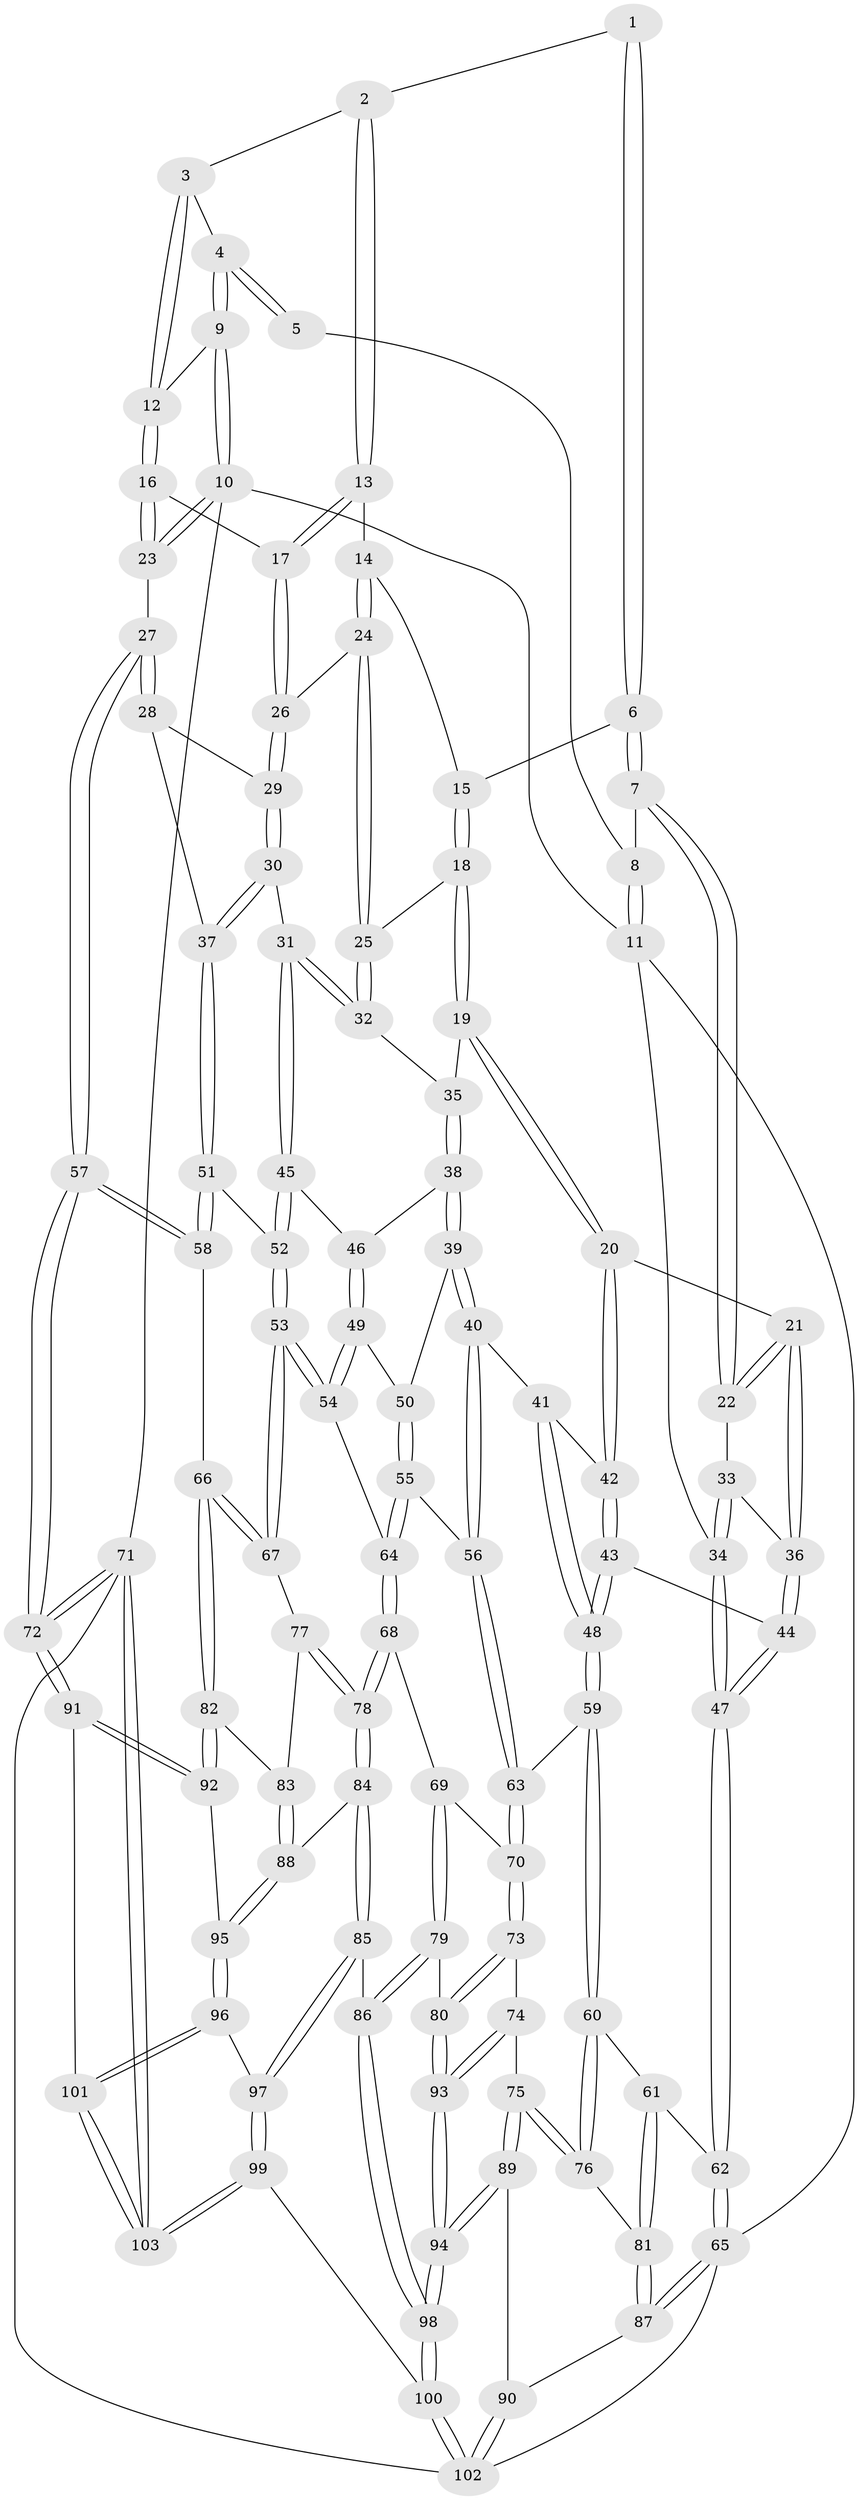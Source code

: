 // Generated by graph-tools (version 1.1) at 2025/27/03/09/25 03:27:03]
// undirected, 103 vertices, 254 edges
graph export_dot {
graph [start="1"]
  node [color=gray90,style=filled];
  1 [pos="+0.5955356936963816+0"];
  2 [pos="+0.7401870781212877+0.06653396924478766"];
  3 [pos="+0.7504095259178016+0.05656600069779124"];
  4 [pos="+1+0"];
  5 [pos="+0.5781238648375996+0"];
  6 [pos="+0.5894983394629254+0.05304942675412786"];
  7 [pos="+0.3334537233043081+0.13086323355535107"];
  8 [pos="+0.3010846308303886+0"];
  9 [pos="+1+0"];
  10 [pos="+1+0"];
  11 [pos="+0+0"];
  12 [pos="+0.8908006177323952+0.09976360893128097"];
  13 [pos="+0.731199474975164+0.08714170391619122"];
  14 [pos="+0.6767919455933538+0.13616438719287352"];
  15 [pos="+0.5919480020984227+0.05760093778259726"];
  16 [pos="+0.8853882879327182+0.12044102797903601"];
  17 [pos="+0.8695140802730139+0.1583231384350066"];
  18 [pos="+0.5305433620301606+0.18037283973718846"];
  19 [pos="+0.4010900230566687+0.21198331473228496"];
  20 [pos="+0.3545720575901237+0.19550507723310512"];
  21 [pos="+0.33660560722524996+0.15115251368397226"];
  22 [pos="+0.332082994191629+0.13923378361211355"];
  23 [pos="+1+0.24094077336447778"];
  24 [pos="+0.6774591906518481+0.15625130340351015"];
  25 [pos="+0.6657806345553285+0.22056355047285434"];
  26 [pos="+0.8685470420021203+0.1685815119550354"];
  27 [pos="+1+0.33835130324844837"];
  28 [pos="+0.9618761936828005+0.24807968145778747"];
  29 [pos="+0.8709785315194604+0.1888880173320217"];
  30 [pos="+0.7614081646208619+0.3053802190220389"];
  31 [pos="+0.6936185225094581+0.29543761143079467"];
  32 [pos="+0.6752718811473812+0.26096935226609613"];
  33 [pos="+0.1230406250774844+0.16244285797748148"];
  34 [pos="+0+0"];
  35 [pos="+0.4661281505882394+0.26947860934294476"];
  36 [pos="+0.09348545957686641+0.31531973081512"];
  37 [pos="+0.8162294922445139+0.3636755904338901"];
  38 [pos="+0.5043931485762079+0.33846343113545335"];
  39 [pos="+0.5054557673120014+0.3788508566723447"];
  40 [pos="+0.3604716648067591+0.3986259297180388"];
  41 [pos="+0.32997772365741385+0.3040996651775899"];
  42 [pos="+0.328856783037866+0.2637237119802578"];
  43 [pos="+0.1056378618708139+0.3526174510419192"];
  44 [pos="+0.08629662676066208+0.34557837860527657"];
  45 [pos="+0.6910492194281631+0.2990389483085719"];
  46 [pos="+0.6814462237381269+0.3056222128979385"];
  47 [pos="+0+0.4119180417094615"];
  48 [pos="+0.19095769573273214+0.4506470256308753"];
  49 [pos="+0.5716068334710677+0.43050835713173063"];
  50 [pos="+0.509479684739794+0.3875701047590639"];
  51 [pos="+0.8823109905968287+0.46591045243207985"];
  52 [pos="+0.6894537600453545+0.5183739148644266"];
  53 [pos="+0.6730443532988253+0.5328980617034319"];
  54 [pos="+0.5790947417386736+0.4684323915417256"];
  55 [pos="+0.41577107678517067+0.5130305828847069"];
  56 [pos="+0.3622241470624059+0.5012149317682039"];
  57 [pos="+1+0.5224732083277568"];
  58 [pos="+1+0.5385510157924387"];
  59 [pos="+0.21100170245919986+0.5137702434941142"];
  60 [pos="+0.18028123317229275+0.5557663624762084"];
  61 [pos="+0+0.47098574829001055"];
  62 [pos="+0+0.46082956697827565"];
  63 [pos="+0.35901995286426364+0.5032955355304758"];
  64 [pos="+0.46469322213601405+0.5422850807277012"];
  65 [pos="+0+0.84241505621859"];
  66 [pos="+0.9167217589257378+0.6414492526907624"];
  67 [pos="+0.6664235791405109+0.5803027933173679"];
  68 [pos="+0.5039137627171667+0.6270768390049336"];
  69 [pos="+0.3543016610998293+0.631757649777254"];
  70 [pos="+0.3428858945385658+0.6235316021732872"];
  71 [pos="+1+1"];
  72 [pos="+1+1"];
  73 [pos="+0.2513357037718606+0.703850292538922"];
  74 [pos="+0.2481582092431561+0.7045749268964139"];
  75 [pos="+0.24141656671392261+0.7019195927050745"];
  76 [pos="+0.1766238302803974+0.6426311888176998"];
  77 [pos="+0.6557999054950122+0.6035676541360282"];
  78 [pos="+0.5307196020925687+0.6701999855474483"];
  79 [pos="+0.44554278068115255+0.739297164056378"];
  80 [pos="+0.40114938339272604+0.7503291768873969"];
  81 [pos="+0.11837694046473853+0.6694420367949017"];
  82 [pos="+0.8832998431605676+0.6881547134281486"];
  83 [pos="+0.7095864961059437+0.6788844781676919"];
  84 [pos="+0.5237413374230026+0.6942469201406914"];
  85 [pos="+0.5069839635212958+0.722894478016209"];
  86 [pos="+0.4480174727561533+0.7394425101212654"];
  87 [pos="+0+0.8236953113515473"];
  88 [pos="+0.6987949792442211+0.7687892605295973"];
  89 [pos="+0.10040875856248622+0.8697115840170777"];
  90 [pos="+0.06326352587438383+0.8599267151741987"];
  91 [pos="+0.8736812304355066+0.851774705335009"];
  92 [pos="+0.8580895897855806+0.779404181592311"];
  93 [pos="+0.2881849189495397+0.9019684203702674"];
  94 [pos="+0.2769119479692803+0.9852629836353153"];
  95 [pos="+0.702742698492987+0.7799521495937296"];
  96 [pos="+0.66162800220673+0.8695692203740413"];
  97 [pos="+0.5739934497818824+0.8774048729800289"];
  98 [pos="+0.3619516362095741+1"];
  99 [pos="+0.3795863602208379+1"];
  100 [pos="+0.36713903016328087+1"];
  101 [pos="+0.7437627230790522+0.9362982040742327"];
  102 [pos="+0.09171406611645974+1"];
  103 [pos="+0.7518155059435613+1"];
  1 -- 2;
  1 -- 6;
  1 -- 6;
  2 -- 3;
  2 -- 13;
  2 -- 13;
  3 -- 4;
  3 -- 12;
  3 -- 12;
  4 -- 5;
  4 -- 5;
  4 -- 9;
  4 -- 9;
  5 -- 8;
  6 -- 7;
  6 -- 7;
  6 -- 15;
  7 -- 8;
  7 -- 22;
  7 -- 22;
  8 -- 11;
  8 -- 11;
  9 -- 10;
  9 -- 10;
  9 -- 12;
  10 -- 11;
  10 -- 23;
  10 -- 23;
  10 -- 71;
  11 -- 34;
  11 -- 65;
  12 -- 16;
  12 -- 16;
  13 -- 14;
  13 -- 17;
  13 -- 17;
  14 -- 15;
  14 -- 24;
  14 -- 24;
  15 -- 18;
  15 -- 18;
  16 -- 17;
  16 -- 23;
  16 -- 23;
  17 -- 26;
  17 -- 26;
  18 -- 19;
  18 -- 19;
  18 -- 25;
  19 -- 20;
  19 -- 20;
  19 -- 35;
  20 -- 21;
  20 -- 42;
  20 -- 42;
  21 -- 22;
  21 -- 22;
  21 -- 36;
  21 -- 36;
  22 -- 33;
  23 -- 27;
  24 -- 25;
  24 -- 25;
  24 -- 26;
  25 -- 32;
  25 -- 32;
  26 -- 29;
  26 -- 29;
  27 -- 28;
  27 -- 28;
  27 -- 57;
  27 -- 57;
  28 -- 29;
  28 -- 37;
  29 -- 30;
  29 -- 30;
  30 -- 31;
  30 -- 37;
  30 -- 37;
  31 -- 32;
  31 -- 32;
  31 -- 45;
  31 -- 45;
  32 -- 35;
  33 -- 34;
  33 -- 34;
  33 -- 36;
  34 -- 47;
  34 -- 47;
  35 -- 38;
  35 -- 38;
  36 -- 44;
  36 -- 44;
  37 -- 51;
  37 -- 51;
  38 -- 39;
  38 -- 39;
  38 -- 46;
  39 -- 40;
  39 -- 40;
  39 -- 50;
  40 -- 41;
  40 -- 56;
  40 -- 56;
  41 -- 42;
  41 -- 48;
  41 -- 48;
  42 -- 43;
  42 -- 43;
  43 -- 44;
  43 -- 48;
  43 -- 48;
  44 -- 47;
  44 -- 47;
  45 -- 46;
  45 -- 52;
  45 -- 52;
  46 -- 49;
  46 -- 49;
  47 -- 62;
  47 -- 62;
  48 -- 59;
  48 -- 59;
  49 -- 50;
  49 -- 54;
  49 -- 54;
  50 -- 55;
  50 -- 55;
  51 -- 52;
  51 -- 58;
  51 -- 58;
  52 -- 53;
  52 -- 53;
  53 -- 54;
  53 -- 54;
  53 -- 67;
  53 -- 67;
  54 -- 64;
  55 -- 56;
  55 -- 64;
  55 -- 64;
  56 -- 63;
  56 -- 63;
  57 -- 58;
  57 -- 58;
  57 -- 72;
  57 -- 72;
  58 -- 66;
  59 -- 60;
  59 -- 60;
  59 -- 63;
  60 -- 61;
  60 -- 76;
  60 -- 76;
  61 -- 62;
  61 -- 81;
  61 -- 81;
  62 -- 65;
  62 -- 65;
  63 -- 70;
  63 -- 70;
  64 -- 68;
  64 -- 68;
  65 -- 87;
  65 -- 87;
  65 -- 102;
  66 -- 67;
  66 -- 67;
  66 -- 82;
  66 -- 82;
  67 -- 77;
  68 -- 69;
  68 -- 78;
  68 -- 78;
  69 -- 70;
  69 -- 79;
  69 -- 79;
  70 -- 73;
  70 -- 73;
  71 -- 72;
  71 -- 72;
  71 -- 103;
  71 -- 103;
  71 -- 102;
  72 -- 91;
  72 -- 91;
  73 -- 74;
  73 -- 80;
  73 -- 80;
  74 -- 75;
  74 -- 93;
  74 -- 93;
  75 -- 76;
  75 -- 76;
  75 -- 89;
  75 -- 89;
  76 -- 81;
  77 -- 78;
  77 -- 78;
  77 -- 83;
  78 -- 84;
  78 -- 84;
  79 -- 80;
  79 -- 86;
  79 -- 86;
  80 -- 93;
  80 -- 93;
  81 -- 87;
  81 -- 87;
  82 -- 83;
  82 -- 92;
  82 -- 92;
  83 -- 88;
  83 -- 88;
  84 -- 85;
  84 -- 85;
  84 -- 88;
  85 -- 86;
  85 -- 97;
  85 -- 97;
  86 -- 98;
  86 -- 98;
  87 -- 90;
  88 -- 95;
  88 -- 95;
  89 -- 90;
  89 -- 94;
  89 -- 94;
  90 -- 102;
  90 -- 102;
  91 -- 92;
  91 -- 92;
  91 -- 101;
  92 -- 95;
  93 -- 94;
  93 -- 94;
  94 -- 98;
  94 -- 98;
  95 -- 96;
  95 -- 96;
  96 -- 97;
  96 -- 101;
  96 -- 101;
  97 -- 99;
  97 -- 99;
  98 -- 100;
  98 -- 100;
  99 -- 100;
  99 -- 103;
  99 -- 103;
  100 -- 102;
  100 -- 102;
  101 -- 103;
  101 -- 103;
}
